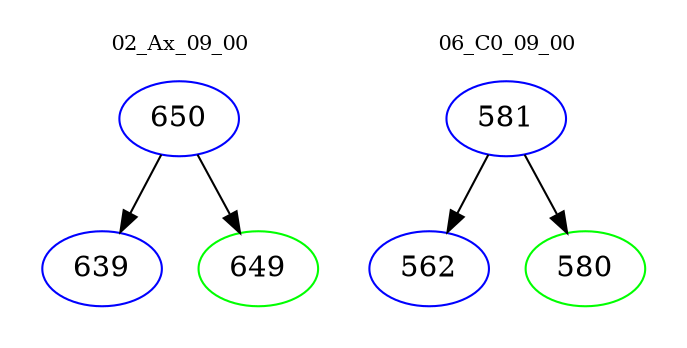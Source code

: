 digraph{
subgraph cluster_0 {
color = white
label = "02_Ax_09_00";
fontsize=10;
T0_650 [label="650", color="blue"]
T0_650 -> T0_639 [color="black"]
T0_639 [label="639", color="blue"]
T0_650 -> T0_649 [color="black"]
T0_649 [label="649", color="green"]
}
subgraph cluster_1 {
color = white
label = "06_C0_09_00";
fontsize=10;
T1_581 [label="581", color="blue"]
T1_581 -> T1_562 [color="black"]
T1_562 [label="562", color="blue"]
T1_581 -> T1_580 [color="black"]
T1_580 [label="580", color="green"]
}
}
